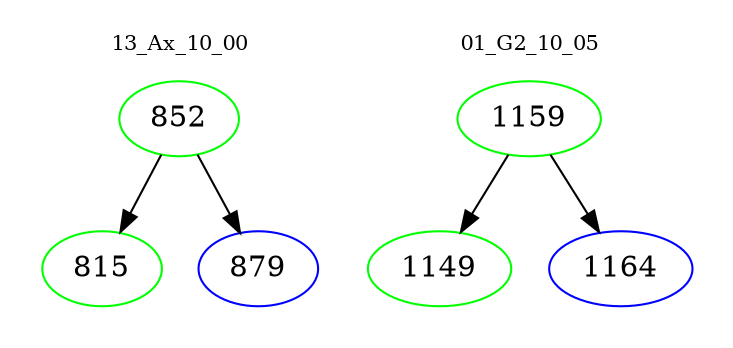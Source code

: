 digraph{
subgraph cluster_0 {
color = white
label = "13_Ax_10_00";
fontsize=10;
T0_852 [label="852", color="green"]
T0_852 -> T0_815 [color="black"]
T0_815 [label="815", color="green"]
T0_852 -> T0_879 [color="black"]
T0_879 [label="879", color="blue"]
}
subgraph cluster_1 {
color = white
label = "01_G2_10_05";
fontsize=10;
T1_1159 [label="1159", color="green"]
T1_1159 -> T1_1149 [color="black"]
T1_1149 [label="1149", color="green"]
T1_1159 -> T1_1164 [color="black"]
T1_1164 [label="1164", color="blue"]
}
}
